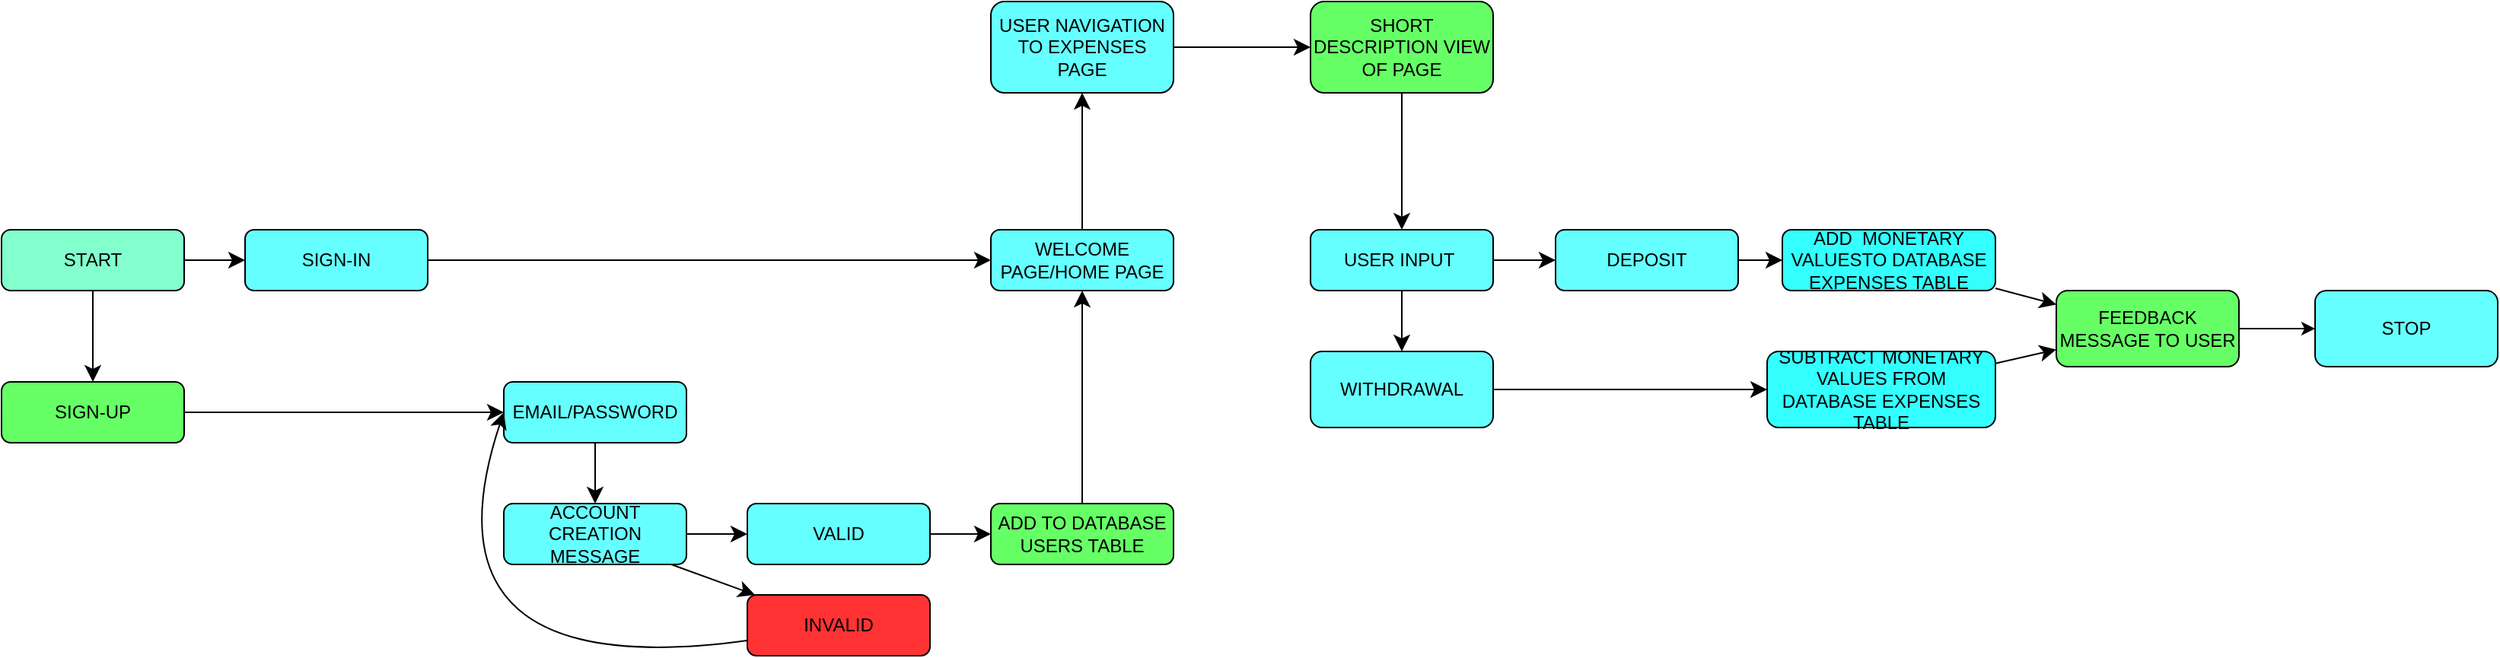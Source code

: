 <mxfile version="24.7.17">
  <diagram id="C5RBs43oDa-KdzZeNtuy" name="Page-1">
    <mxGraphModel dx="1234" dy="1906" grid="1" gridSize="10" guides="1" tooltips="1" connect="1" arrows="1" fold="1" page="1" pageScale="1" pageWidth="827" pageHeight="1169" math="0" shadow="0">
      <root>
        <mxCell id="WIyWlLk6GJQsqaUBKTNV-0" />
        <mxCell id="WIyWlLk6GJQsqaUBKTNV-1" parent="WIyWlLk6GJQsqaUBKTNV-0" />
        <mxCell id="siq1iwBJ57_yE8xpxTgl-0" value="" style="edgeStyle=none;curved=1;rounded=0;orthogonalLoop=1;jettySize=auto;html=1;fontSize=12;startSize=8;endSize=8;" parent="WIyWlLk6GJQsqaUBKTNV-1" source="WIyWlLk6GJQsqaUBKTNV-3" target="WIyWlLk6GJQsqaUBKTNV-12" edge="1">
          <mxGeometry relative="1" as="geometry" />
        </mxCell>
        <mxCell id="WIyWlLk6GJQsqaUBKTNV-3" value="START" style="rounded=1;whiteSpace=wrap;html=1;fontSize=12;glass=0;strokeWidth=1;shadow=0;fillColor=#82FFCD;" parent="WIyWlLk6GJQsqaUBKTNV-1" vertex="1">
          <mxGeometry x="160" y="80" width="120" height="40" as="geometry" />
        </mxCell>
        <mxCell id="siq1iwBJ57_yE8xpxTgl-7" value="" style="edgeStyle=none;curved=1;rounded=0;orthogonalLoop=1;jettySize=auto;html=1;fontSize=12;startSize=8;endSize=8;" parent="WIyWlLk6GJQsqaUBKTNV-1" source="WIyWlLk6GJQsqaUBKTNV-7" target="siq1iwBJ57_yE8xpxTgl-6" edge="1">
          <mxGeometry relative="1" as="geometry" />
        </mxCell>
        <mxCell id="WIyWlLk6GJQsqaUBKTNV-7" value="SIGN-UP" style="rounded=1;whiteSpace=wrap;html=1;fontSize=12;glass=0;strokeWidth=1;shadow=0;fillColor=#66FF66;" parent="WIyWlLk6GJQsqaUBKTNV-1" vertex="1">
          <mxGeometry x="160" y="180" width="120" height="40" as="geometry" />
        </mxCell>
        <mxCell id="siq1iwBJ57_yE8xpxTgl-5" value="" style="edgeStyle=none;curved=1;rounded=0;orthogonalLoop=1;jettySize=auto;html=1;fontSize=12;startSize=8;endSize=8;" parent="WIyWlLk6GJQsqaUBKTNV-1" source="WIyWlLk6GJQsqaUBKTNV-12" target="siq1iwBJ57_yE8xpxTgl-4" edge="1">
          <mxGeometry relative="1" as="geometry" />
        </mxCell>
        <mxCell id="WIyWlLk6GJQsqaUBKTNV-12" value="SIGN-IN" style="rounded=1;whiteSpace=wrap;html=1;fontSize=12;glass=0;strokeWidth=1;shadow=0;fillColor=#66FFFF;" parent="WIyWlLk6GJQsqaUBKTNV-1" vertex="1">
          <mxGeometry x="320" y="80" width="120" height="40" as="geometry" />
        </mxCell>
        <mxCell id="siq1iwBJ57_yE8xpxTgl-3" value="" style="endArrow=classic;html=1;rounded=0;fontSize=12;startSize=8;endSize=8;curved=1;entryX=0.5;entryY=0;entryDx=0;entryDy=0;exitX=0.5;exitY=1;exitDx=0;exitDy=0;" parent="WIyWlLk6GJQsqaUBKTNV-1" source="WIyWlLk6GJQsqaUBKTNV-3" target="WIyWlLk6GJQsqaUBKTNV-7" edge="1">
          <mxGeometry width="50" height="50" relative="1" as="geometry">
            <mxPoint x="320" y="300" as="sourcePoint" />
            <mxPoint x="370" y="250" as="targetPoint" />
          </mxGeometry>
        </mxCell>
        <mxCell id="siq1iwBJ57_yE8xpxTgl-16" value="" style="edgeStyle=none;curved=1;rounded=0;orthogonalLoop=1;jettySize=auto;html=1;fontSize=12;startSize=8;endSize=8;exitX=0.5;exitY=0;exitDx=0;exitDy=0;" parent="WIyWlLk6GJQsqaUBKTNV-1" source="siq1iwBJ57_yE8xpxTgl-4" edge="1">
          <mxGeometry relative="1" as="geometry">
            <mxPoint x="910" y="60" as="sourcePoint" />
            <mxPoint x="870" y="-10" as="targetPoint" />
          </mxGeometry>
        </mxCell>
        <mxCell id="siq1iwBJ57_yE8xpxTgl-4" value="WELCOME PAGE/HOME PAGE" style="rounded=1;whiteSpace=wrap;html=1;fillColor=#66FFFF;" parent="WIyWlLk6GJQsqaUBKTNV-1" vertex="1">
          <mxGeometry x="810" y="80" width="120" height="40" as="geometry" />
        </mxCell>
        <mxCell id="siq1iwBJ57_yE8xpxTgl-9" value="" style="edgeStyle=none;curved=1;rounded=0;orthogonalLoop=1;jettySize=auto;html=1;fontSize=12;startSize=8;endSize=8;" parent="WIyWlLk6GJQsqaUBKTNV-1" source="siq1iwBJ57_yE8xpxTgl-6" target="siq1iwBJ57_yE8xpxTgl-8" edge="1">
          <mxGeometry relative="1" as="geometry" />
        </mxCell>
        <mxCell id="siq1iwBJ57_yE8xpxTgl-6" value="EMAIL/PASSWORD" style="whiteSpace=wrap;html=1;rounded=1;glass=0;strokeWidth=1;shadow=0;fillColor=#66FFFF;" parent="WIyWlLk6GJQsqaUBKTNV-1" vertex="1">
          <mxGeometry x="490" y="180" width="120" height="40" as="geometry" />
        </mxCell>
        <mxCell id="siq1iwBJ57_yE8xpxTgl-11" value="" style="edgeStyle=none;curved=1;rounded=0;orthogonalLoop=1;jettySize=auto;html=1;fontSize=12;startSize=8;endSize=8;" parent="WIyWlLk6GJQsqaUBKTNV-1" source="siq1iwBJ57_yE8xpxTgl-8" target="siq1iwBJ57_yE8xpxTgl-10" edge="1">
          <mxGeometry relative="1" as="geometry" />
        </mxCell>
        <mxCell id="siq1iwBJ57_yE8xpxTgl-8" value="ACCOUNT CREATION MESSAGE" style="whiteSpace=wrap;html=1;rounded=1;glass=0;strokeWidth=1;shadow=0;fillColor=#66FFFF;" parent="WIyWlLk6GJQsqaUBKTNV-1" vertex="1">
          <mxGeometry x="490" y="260" width="120" height="40" as="geometry" />
        </mxCell>
        <mxCell id="siq1iwBJ57_yE8xpxTgl-26" value="" style="edgeStyle=none;curved=1;rounded=0;orthogonalLoop=1;jettySize=auto;html=1;fontSize=12;startSize=8;endSize=8;" parent="WIyWlLk6GJQsqaUBKTNV-1" source="siq1iwBJ57_yE8xpxTgl-10" target="siq1iwBJ57_yE8xpxTgl-25" edge="1">
          <mxGeometry relative="1" as="geometry" />
        </mxCell>
        <mxCell id="siq1iwBJ57_yE8xpxTgl-10" value="VALID" style="whiteSpace=wrap;html=1;rounded=1;glass=0;strokeWidth=1;shadow=0;fillColor=#66FFFF;" parent="WIyWlLk6GJQsqaUBKTNV-1" vertex="1">
          <mxGeometry x="650" y="260" width="120" height="40" as="geometry" />
        </mxCell>
        <mxCell id="siq1iwBJ57_yE8xpxTgl-12" value="" style="endArrow=classic;html=1;rounded=0;fontSize=12;startSize=8;endSize=8;curved=1;" parent="WIyWlLk6GJQsqaUBKTNV-1" target="siq1iwBJ57_yE8xpxTgl-13" edge="1">
          <mxGeometry width="50" height="50" relative="1" as="geometry">
            <mxPoint x="600" y="300" as="sourcePoint" />
            <mxPoint x="650" y="360" as="targetPoint" />
          </mxGeometry>
        </mxCell>
        <mxCell id="siq1iwBJ57_yE8xpxTgl-13" value="INVALID" style="rounded=1;whiteSpace=wrap;html=1;fillColor=#FF3333;" parent="WIyWlLk6GJQsqaUBKTNV-1" vertex="1">
          <mxGeometry x="650" y="320" width="120" height="40" as="geometry" />
        </mxCell>
        <mxCell id="siq1iwBJ57_yE8xpxTgl-14" value="" style="endArrow=classic;html=1;rounded=0;fontSize=12;startSize=8;endSize=8;curved=1;exitX=0;exitY=0.75;exitDx=0;exitDy=0;entryX=0;entryY=0.5;entryDx=0;entryDy=0;" parent="WIyWlLk6GJQsqaUBKTNV-1" source="siq1iwBJ57_yE8xpxTgl-13" target="siq1iwBJ57_yE8xpxTgl-6" edge="1">
          <mxGeometry width="50" height="50" relative="1" as="geometry">
            <mxPoint x="570" y="420" as="sourcePoint" />
            <mxPoint x="620" y="370" as="targetPoint" />
            <Array as="points">
              <mxPoint x="430" y="380" />
            </Array>
          </mxGeometry>
        </mxCell>
        <mxCell id="siq1iwBJ57_yE8xpxTgl-18" value="" style="edgeStyle=none;curved=1;rounded=0;orthogonalLoop=1;jettySize=auto;html=1;fontSize=12;startSize=8;endSize=8;" parent="WIyWlLk6GJQsqaUBKTNV-1" source="siq1iwBJ57_yE8xpxTgl-15" target="siq1iwBJ57_yE8xpxTgl-17" edge="1">
          <mxGeometry relative="1" as="geometry" />
        </mxCell>
        <mxCell id="siq1iwBJ57_yE8xpxTgl-15" value="USER INPUT&amp;nbsp;" style="rounded=1;whiteSpace=wrap;html=1;fillColor=#66FFFF;" parent="WIyWlLk6GJQsqaUBKTNV-1" vertex="1">
          <mxGeometry x="1020" y="80" width="120" height="40" as="geometry" />
        </mxCell>
        <mxCell id="siq1iwBJ57_yE8xpxTgl-28" value="" style="edgeStyle=none;curved=1;rounded=0;orthogonalLoop=1;jettySize=auto;html=1;fontSize=12;startSize=8;endSize=8;" parent="WIyWlLk6GJQsqaUBKTNV-1" source="siq1iwBJ57_yE8xpxTgl-17" target="siq1iwBJ57_yE8xpxTgl-27" edge="1">
          <mxGeometry relative="1" as="geometry" />
        </mxCell>
        <mxCell id="siq1iwBJ57_yE8xpxTgl-17" value="DEPOSIT" style="rounded=1;whiteSpace=wrap;html=1;fillColor=#66FFFF;" parent="WIyWlLk6GJQsqaUBKTNV-1" vertex="1">
          <mxGeometry x="1181" y="80" width="120" height="40" as="geometry" />
        </mxCell>
        <mxCell id="siq1iwBJ57_yE8xpxTgl-19" value="" style="endArrow=classic;html=1;rounded=0;fontSize=12;startSize=8;endSize=8;curved=1;entryX=0.5;entryY=1;entryDx=0;entryDy=0;exitX=0.5;exitY=0;exitDx=0;exitDy=0;" parent="WIyWlLk6GJQsqaUBKTNV-1" source="siq1iwBJ57_yE8xpxTgl-25" target="siq1iwBJ57_yE8xpxTgl-4" edge="1">
          <mxGeometry width="50" height="50" relative="1" as="geometry">
            <mxPoint x="620" y="300" as="sourcePoint" />
            <mxPoint x="670" y="250" as="targetPoint" />
          </mxGeometry>
        </mxCell>
        <mxCell id="siq1iwBJ57_yE8xpxTgl-30" value="" style="edgeStyle=none;curved=1;rounded=0;orthogonalLoop=1;jettySize=auto;html=1;fontSize=12;startSize=8;endSize=8;" parent="WIyWlLk6GJQsqaUBKTNV-1" source="siq1iwBJ57_yE8xpxTgl-23" target="siq1iwBJ57_yE8xpxTgl-29" edge="1">
          <mxGeometry relative="1" as="geometry" />
        </mxCell>
        <mxCell id="siq1iwBJ57_yE8xpxTgl-23" value="WITHDRAWAL" style="rounded=1;whiteSpace=wrap;html=1;fillColor=#66FFFF;" parent="WIyWlLk6GJQsqaUBKTNV-1" vertex="1">
          <mxGeometry x="1020" y="160" width="120" height="50" as="geometry" />
        </mxCell>
        <mxCell id="siq1iwBJ57_yE8xpxTgl-24" value="" style="endArrow=classic;html=1;rounded=0;fontSize=12;startSize=8;endSize=8;curved=1;exitX=0.5;exitY=1;exitDx=0;exitDy=0;entryX=0.5;entryY=0;entryDx=0;entryDy=0;" parent="WIyWlLk6GJQsqaUBKTNV-1" source="siq1iwBJ57_yE8xpxTgl-15" target="siq1iwBJ57_yE8xpxTgl-23" edge="1">
          <mxGeometry width="50" height="50" relative="1" as="geometry">
            <mxPoint x="850" y="300" as="sourcePoint" />
            <mxPoint x="900" y="250" as="targetPoint" />
          </mxGeometry>
        </mxCell>
        <mxCell id="siq1iwBJ57_yE8xpxTgl-25" value="ADD TO DATABASE USERS TABLE" style="whiteSpace=wrap;html=1;rounded=1;glass=0;strokeWidth=1;shadow=0;fillColor=#66FF66;" parent="WIyWlLk6GJQsqaUBKTNV-1" vertex="1">
          <mxGeometry x="810" y="260" width="120" height="40" as="geometry" />
        </mxCell>
        <mxCell id="siq1iwBJ57_yE8xpxTgl-33" value="" style="edgeStyle=none;curved=1;rounded=0;orthogonalLoop=1;jettySize=auto;html=1;fontSize=12;startSize=8;endSize=8;" parent="WIyWlLk6GJQsqaUBKTNV-1" source="siq1iwBJ57_yE8xpxTgl-27" target="siq1iwBJ57_yE8xpxTgl-31" edge="1">
          <mxGeometry relative="1" as="geometry" />
        </mxCell>
        <mxCell id="siq1iwBJ57_yE8xpxTgl-27" value="ADD&amp;nbsp; MONETARY VALUESTO DATABASE EXPENSES TABLE" style="rounded=1;whiteSpace=wrap;html=1;fillColor=#33FFFF;" parent="WIyWlLk6GJQsqaUBKTNV-1" vertex="1">
          <mxGeometry x="1330" y="80" width="140" height="40" as="geometry" />
        </mxCell>
        <mxCell id="siq1iwBJ57_yE8xpxTgl-32" value="" style="edgeStyle=none;curved=1;rounded=0;orthogonalLoop=1;jettySize=auto;html=1;fontSize=12;startSize=8;endSize=8;" parent="WIyWlLk6GJQsqaUBKTNV-1" source="siq1iwBJ57_yE8xpxTgl-29" target="siq1iwBJ57_yE8xpxTgl-31" edge="1">
          <mxGeometry relative="1" as="geometry" />
        </mxCell>
        <mxCell id="siq1iwBJ57_yE8xpxTgl-29" value="SUBTRACT MONETARY VALUES FROM DATABASE EXPENSES TABLE" style="rounded=1;whiteSpace=wrap;html=1;fillColor=#33FFFF;" parent="WIyWlLk6GJQsqaUBKTNV-1" vertex="1">
          <mxGeometry x="1320" y="160" width="150" height="50" as="geometry" />
        </mxCell>
        <mxCell id="2wK0H2d_6rG5-nH_A5mi-1" value="" style="edgeStyle=orthogonalEdgeStyle;rounded=0;orthogonalLoop=1;jettySize=auto;html=1;" edge="1" parent="WIyWlLk6GJQsqaUBKTNV-1" source="siq1iwBJ57_yE8xpxTgl-31" target="2wK0H2d_6rG5-nH_A5mi-0">
          <mxGeometry relative="1" as="geometry" />
        </mxCell>
        <mxCell id="siq1iwBJ57_yE8xpxTgl-31" value="FEEDBACK MESSAGE TO USER" style="rounded=1;whiteSpace=wrap;html=1;fillColor=#66FF66;" parent="WIyWlLk6GJQsqaUBKTNV-1" vertex="1">
          <mxGeometry x="1510" y="120" width="120" height="50" as="geometry" />
        </mxCell>
        <mxCell id="siq1iwBJ57_yE8xpxTgl-36" value="" style="edgeStyle=none;curved=1;rounded=0;orthogonalLoop=1;jettySize=auto;html=1;fontSize=12;startSize=8;endSize=8;" parent="WIyWlLk6GJQsqaUBKTNV-1" source="siq1iwBJ57_yE8xpxTgl-34" target="siq1iwBJ57_yE8xpxTgl-35" edge="1">
          <mxGeometry relative="1" as="geometry" />
        </mxCell>
        <mxCell id="siq1iwBJ57_yE8xpxTgl-34" value="USER NAVIGATION TO EXPENSES PAGE" style="rounded=1;whiteSpace=wrap;html=1;fillColor=#66FFFF;" parent="WIyWlLk6GJQsqaUBKTNV-1" vertex="1">
          <mxGeometry x="810" y="-70" width="120" height="60" as="geometry" />
        </mxCell>
        <mxCell id="siq1iwBJ57_yE8xpxTgl-37" value="" style="edgeStyle=none;curved=1;rounded=0;orthogonalLoop=1;jettySize=auto;html=1;fontSize=12;startSize=8;endSize=8;" parent="WIyWlLk6GJQsqaUBKTNV-1" source="siq1iwBJ57_yE8xpxTgl-35" target="siq1iwBJ57_yE8xpxTgl-15" edge="1">
          <mxGeometry relative="1" as="geometry" />
        </mxCell>
        <mxCell id="siq1iwBJ57_yE8xpxTgl-35" value="SHORT DESCRIPTION VIEW OF PAGE" style="rounded=1;whiteSpace=wrap;html=1;fillColor=#66FF66;" parent="WIyWlLk6GJQsqaUBKTNV-1" vertex="1">
          <mxGeometry x="1020" y="-70" width="120" height="60" as="geometry" />
        </mxCell>
        <mxCell id="2wK0H2d_6rG5-nH_A5mi-0" value="STOP" style="rounded=1;whiteSpace=wrap;html=1;fillColor=#66FFFF;" vertex="1" parent="WIyWlLk6GJQsqaUBKTNV-1">
          <mxGeometry x="1680" y="120" width="120" height="50" as="geometry" />
        </mxCell>
      </root>
    </mxGraphModel>
  </diagram>
</mxfile>
